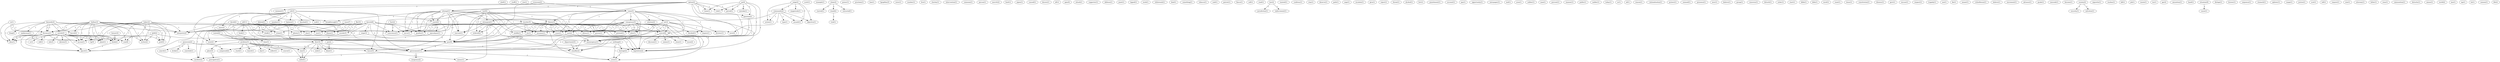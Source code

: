 digraph G {
  shell [ label="shell(1)" ];
  stuff [ label="stuff(1)" ];
  win [ label="win(1)" ];
  kennedy [ label="kennedy(2)" ];
  article [ label="article(3)" ];
  thug [ label="thug(2)" ];
  spokesman [ label="spokesman(1)" ];
  dscomsa [ label="dscomsa(1)" ];
  barrel [ label="barrel(2)" ];
  dscomsa [ label="dscomsa(1)" ];
  desy [ label="desy(1)" ];
  interprets [ label="interprets(2)" ];
  gun [ label="gun(9)" ];
  problem [ label="problem(3)" ];
  bunch [ label="bunch(1)" ];
  place [ label="place(3)" ];
  day [ label="day(1)" ];
  collect [ label="collect(1)" ];
  course [ label="course(1)" ];
  stack [ label="stack(1)" ];
  government [ label="government(11)" ];
  scott [ label="scott(1)" ];
  example [ label="example(1)" ];
  claim [ label="claim(2)" ];
  started [ label="started(1)" ];
  stand [ label="stand(2)" ];
  retracted [ label="retracted(1)" ];
  power [ label="power(1)" ];
  murder [ label="murder(1)" ];
  suicide [ label="suicide(3)" ];
  control [ label="control(4)" ];
  ordered [ label="ordered(2)" ];
  alow [ label="alow(1)" ];
  scare [ label="scare(1)" ];
  sort [ label="sort(2)" ];
  legislation [ label="legislation(2)" ];
  conscience [ label="conscience(1)" ];
  proclaim [ label="proclaim(1)" ];
  put [ label="put(2)" ];
  blaze [ label="blaze(1)" ];
  ban [ label="ban(1)" ];
  hpopdlau [ label="hpopdlau(3)" ];
  rests [ label="rests(1)" ];
  number [ label="number(1)" ];
  live [ label="live(1)" ];
  chorley [ label="chorley(1)" ];
  intervention [ label="intervention(1)" ];
  someone [ label="someone(1)" ];
  person [ label="person(1)" ];
  option [ label="option(2)" ];
  moment [ label="moment(1)" ];
  attempt [ label="attempt(1)" ];
  breakthrough [ label="breakthrough(1)" ];
  team [ label="team(1)" ];
  risk [ label="risk(1)" ];
  period [ label="period(1)" ];
  attempt [ label="attempt(1)" ];
  question [ label="question(2)" ];
  standby [ label="standby(2)" ];
  emmergency [ label="emmergency(1)" ];
  merritt [ label="merritt(2)" ];
  fault [ label="fault(1)" ];
  pipex [ label="pipex(1)" ];
  caused [ label="caused(1)" ];
  dxcern [ label="dxcern(1)" ];
  aft [ label="aft(1)" ];
  apm [ label="apm(4)" ];
  attack [ label="attack(1)" ];
  murder [ label="murder(5)" ];
  ranch [ label="ranch(4)" ];
  warrant [ label="warrant(1)" ];
  gunfire [ label="gunfire(1)" ];
  serve [ label="serve(1)" ];
  supporter [ label="supporter(1)" ];
  defense [ label="defense(1)" ];
  janet [ label="janet(1)" ];
  tipped [ label="tipped(1)" ];
  cult [ label="cult(3)" ];
  deleted [ label="deleted(1)" ];
  mass [ label="mass(2)" ];
  fire [ label="fire(10)" ];
  member [ label="member(1)" ];
  lantern [ label="lantern(1)" ];
  house [ label="house(5)" ];
  knocked [ label="knocked(1)" ];
  wall [ label="wall(1)" ];
  went [ label="went(2)" ];
  work [ label="work(1)" ];
  sc [ label="sc(1)" ];
  sdd [ label="sdd(1)" ];
  edu [ label="edu(3)" ];
  okstate [ label="okstate(3)" ];
  hp [ label="hp(5)" ];
  think [ label="think(2)" ];
  com [ label="com(6)" ];
  uknet [ label="uknet(1)" ];
  hpscit [ label="hpscit(1)" ];
  mcsun [ label="mcsun(1)" ];
  writes [ label="writes(2)" ];
  pwd [ label="pwd(3)" ];
  department [ label="department(3)" ];
  whitewash [ label="whitewash(1)" ];
  deal [ label="deal(1)" ];
  something [ label="something(1)" ];
  tobacco [ label="tobacco(1)" ];
  raid [ label="raid(1)" ];
  patriot [ label="patriot(1)" ];
  fiasco [ label="fiasco(1)" ];
  call [ label="call(1)" ];
  read [ label="read(1)" ];
  law [ label="law(2)" ];
  jurisdiction [ label="jurisdiction(1)" ];
  enforcement [ label="enforcement(1)" ];
  wanted [ label="wanted(1)" ];
  posession [ label="posession(2)" ];
  broke [ label="broke(1)" ];
  conclude [ label="conclude(1)" ];
  search [ label="search(1)" ];
  compound [ label="compound(2)" ];
  confirms [ label="confirms(1)" ];
  stay [ label="stay(1)" ];
  go [ label="go(4)" ];
  mistake [ label="mistake(1)" ];
  deserve [ label="deserve(1)" ];
  everyone [ label="everyone(2)" ];
  come [ label="come(3)" ];
  means [ label="means(1)" ];
  path [ label="path(1)" ];
  seige [ label="seige(2)" ];
  magintude [ label="magintude(1)" ];
  commando [ label="commando(2)" ];
  assault [ label="assault(1)" ];
  action [ label="action(1)" ];
  objective [ label="objective(1)" ];
  segz [ label="segz(1)" ];
  escalate [ label="escalate(1)" ];
  give [ label="give(1)" ];
  apocalypse [ label="apocalypse(1)" ];
  waited [ label="waited(2)" ];
  way [ label="way(3)" ];
  time [ label="time(3)" ];
  called [ label="called(1)" ];
  reject [ label="reject(1)" ];
  threat [ label="threat(1)" ];
  alcohol [ label="alcohol(1)" ];
  fort [ label="fort(1)" ];
  punishment [ label="punishment(1)" ];
  account [ label="account(1)" ];
  pay [ label="pay(1)" ];
  hallam [ label="hallam(3)" ];
  opportunity [ label="opportunity(1)" ];
  newspaper [ label="newspaper(1)" ];
  end [ label="end(1)" ];
  area [ label="area(1)" ];
  prerogative [ label="prerogative(1)" ];
  mile [ label="mile(1)" ];
  re [ label="re(1)" ];
  nothing [ label="nothing(2)" ];
  hostage [ label="hostage(2)" ];
  crisis [ label="crisis(1)" ];
  caliber [ label="caliber(1)" ];
  man [ label="man(1)" ];
  prevent [ label="prevent(1)" ];
  manner [ label="manner(1)" ];
  solution [ label="solution(2)" ];
  set [ label="set(3)" ];
  conspiracy [ label="conspiracy(3)" ];
  decided [ label="decided(1)" ];
  theory [ label="theory(3)" ];
  public [ label="public(1)" ];
  sadder [ label="sadder(1)" ];
  today [ label="today(1)" ];
  ss [ label="ss(1)" ];
  ed [ label="ed(1)" ];
  reason [ label="reason(1)" ];
  trial [ label="trial(1)" ];
  rationalisation [ label="rationalisation(1)" ];
  protect [ label="protect(1)" ];
  seemed [ label="seemed(1)" ];
  presence [ label="presence(1)" ];
  mwr [ label="mwr(1)" ];
  beleive [ label="beleive(1)" ];
  type [ label="type(1)" ];
  attempted [ label="attempted(1)" ];
  save [ label="save(2)" ];
  empire [ label="empire(1)" ];
  dictator [ label="dictator(1)" ];
  lawyer [ label="lawyer(2)" ];
  group [ label="group(1)" ];
  concerns [ label="concerns(1)" ];
  disturb [ label="disturb(1)" ];
  apocalypse [ label="apocalypse(1)" ];
  order [ label="order(1)" ];
  etc [ label="etc(1)" ];
  allows [ label="allows(1)" ];
  proves [ label="proves(1)" ];
  assumes [ label="assumes(1)" ];
  pretend [ label="pretend(1)" ];
  middle [ label="middle(1)" ];
  baker [ label="baker(2)" ];
  start [ label="start(1)" ];
  bible [ label="bible(1)" ];
  didn [ label="didn(1)" ];
  david [ label="david(2)" ];
  chalk [ label="chalk(1)" ];
  crime [ label="crime(1)" ];
  incident [ label="incident(2)" ];
  word [ label="word(1)" ];
  want [ label="want(1)" ];
  batf [ label="batf(4)" ];
  texas [ label="texas(1)" ];
  discount [ label="discount(1)" ];
  seems [ label="seems(1)" ];
  story [ label="story(1)" ];
  issue [ label="issue(2)" ];
  constitution [ label="constitution(1)" ];
  dismiss [ label="dismiss(1)" ];
  govt [ label="govt(1)" ];
  excuse [ label="excuse(1)" ];
  respect [ label="respect(1)" ];
  tragedy [ label="tragedy(1)" ];
  use [ label="use(1)" ];
  die [ label="die(1)" ];
  meant [ label="meant(1)" ];
  schoolhouse [ label="schoolhouse(1)" ];
  believe [ label="believe(1)" ];
  movement [ label="movement(1)" ];
  advance [ label="advance(1)" ];
  grade [ label="grade(1)" ];
  messiah [ label="messiah(1)" ];
  become [ label="become(1)" ];
  society [ label="society(2)" ];
  security [ label="security(1)" ];
  salvation [ label="salvation(1)" ];
  cigarette [ label="cigarette(1)" ];
  fact [ label="fact(2)" ];
  wackos [ label="wackos(1)" ];
  kill [ label="kill(1)" ];
  job [ label="job(1)" ];
  waste [ label="waste(1)" ];
  try [ label="try(1)" ];
  apr [ label="apr(2)" ];
  amunition [ label="amunition(1)" ];
  hand [ label="hand(1)" ];
  situation [ label="situation(4)" ];
  cause [ label="cause(1)" ];
  disloge [ label="disloge(1)" ];
  brewer [ label="brewer(1)" ];
  atf [ label="atf(11)" ];
  hook [ label="hook(1)" ];
  plenty [ label="plenty(1)" ];
  rest [ label="rest(1)" ];
  blame [ label="blame(1)" ];
  don [ label="don(1)" ];
  sequence [ label="sequence(1)" ];
  stomach [ label="stomach(1)" ];
  splinter [ label="splinter(1)" ];
  range [ label="range(1)" ];
  koresh [ label="koresh(6)" ];
  siege [ label="siege(3)" ];
  justice [ label="justice(1)" ];
  scot [ label="scot(1)" ];
  tell [ label="tell(1)" ];
  require [ label="require(1)" ];
  size [ label="size(1)" ];
  phill [ label="phill(2)" ];
  attorney [ label="attorney(1)" ];
  hitler [ label="hitler(1)" ];
  reno [ label="reno(1)" ];
  ammunition [ label="ammunition(1)" ];
  disturbs [ label="disturbs(1)" ];
  ammo [ label="ammo(1)" ];
  world [ label="world(2)" ];
  fbi [ label="fbi(10)" ];
  weaponry [ label="weaponry(2)" ];
  imo [ label="imo(1)" ];
  waco [ label="waco(7)" ];
  mp [ label="mp(1)" ];
  lot [ label="lot(1)" ];
  cannon [ label="cannon(1)" ];
  life [ label="life(2)" ];
  kennedy -> article [ label="1" ];
  kennedy -> thug [ label="1" ];
  kennedy -> spokesman [ label="1" ];
  kennedy -> dscomsa [ label="1" ];
  kennedy -> barrel [ label="1" ];
  kennedy -> dscomsa [ label="1" ];
  kennedy -> desy [ label="1" ];
  kennedy -> interprets [ label="1" ];
  kennedy -> gun [ label="1" ];
  problem -> bunch [ label="1" ];
  problem -> place [ label="1" ];
  problem -> day [ label="2" ];
  problem -> collect [ label="1" ];
  problem -> course [ label="1" ];
  problem -> stack [ label="1" ];
  problem -> government [ label="2" ];
  claim -> started [ label="1" ];
  claim -> stand [ label="1" ];
  claim -> retracted [ label="1" ];
  murder -> suicide [ label="1" ];
  murder -> control [ label="1" ];
  murder -> ordered [ label="1" ];
  murder -> alow [ label="1" ];
  murder -> scare [ label="1" ];
  murder -> sort [ label="1" ];
  murder -> gun [ label="1" ];
  murder -> legislation [ label="1" ];
  murder -> conscience [ label="1" ];
  put -> blaze [ label="1" ];
  option -> moment [ label="1" ];
  option -> attempt [ label="1" ];
  option -> breakthrough [ label="1" ];
  option -> team [ label="1" ];
  option -> risk [ label="1" ];
  option -> period [ label="1" ];
  option -> attempt [ label="1" ];
  option -> question [ label="1" ];
  option -> standby [ label="1" ];
  option -> sort [ label="1" ];
  option -> emmergency [ label="1" ];
  attempt -> breakthrough [ label="1" ];
  attempt -> murder [ label="1" ];
  attempt -> ranch [ label="1" ];
  attempt -> warrant [ label="1" ];
  attempt -> sort [ label="1" ];
  attempt -> gunfire [ label="1" ];
  attempt -> serve [ label="1" ];
  cult -> deleted [ label="1" ];
  cult -> suicide [ label="1" ];
  cult -> mass [ label="1" ];
  cult -> fire [ label="1" ];
  cult -> member [ label="1" ];
  cult -> ranch [ label="1" ];
  cult -> lantern [ label="1" ];
  cult -> house [ label="1" ];
  cult -> knocked [ label="1" ];
  cult -> wall [ label="1" ];
  cult -> went [ label="1" ];
  article -> sc [ label="2" ];
  article -> sdd [ label="2" ];
  article -> edu [ label="2" ];
  article -> okstate [ label="2" ];
  article -> hp [ label="2" ];
  article -> think [ label="2" ];
  article -> com [ label="2" ];
  article -> uknet [ label="2" ];
  article -> hpscit [ label="2" ];
  article -> desy [ label="1" ];
  article -> mcsun [ label="2" ];
  article -> writes [ label="2" ];
  article -> pwd [ label="2" ];
  department -> standby [ label="1" ];
  law -> jurisdiction [ label="1" ];
  law -> enforcement [ label="1" ];
  posession -> broke [ label="1" ];
  posession -> conclude [ label="1" ];
  posession -> search [ label="1" ];
  posession -> compound [ label="1" ];
  posession -> government [ label="1" ];
  go -> team [ label="1" ];
  go -> risk [ label="1" ];
  go -> period [ label="1" ];
  go -> question [ label="1" ];
  go -> standby [ label="1" ];
  go -> mistake [ label="2" ];
  go -> emmergency [ label="1" ];
  everyone -> come [ label="1" ];
  everyone -> means [ label="1" ];
  seige -> magintude [ label="1" ];
  seige -> commando [ label="1" ];
  seige -> assault [ label="1" ];
  seige -> action [ label="1" ];
  seige -> objective [ label="1" ];
  apocalypse -> fire [ label="1" ];
  waited -> way [ label="1" ];
  waited -> time [ label="1" ];
  waited -> called [ label="1" ];
  suicide -> time [ label="1" ];
  mass -> time [ label="1" ];
  murder -> control [ label="1" ];
  murder -> ordered [ label="1" ];
  murder -> alow [ label="1" ];
  murder -> scare [ label="1" ];
  murder -> sort [ label="1" ];
  murder -> gun [ label="1" ];
  murder -> legislation [ label="1" ];
  murder -> conscience [ label="1" ];
  hallam -> dscomsa [ label="2" ];
  hallam -> barrel [ label="1" ];
  hallam -> hp [ label="1" ];
  hallam -> think [ label="1" ];
  hallam -> com [ label="1" ];
  hallam -> uknet [ label="1" ];
  hallam -> dscomsa [ label="2" ];
  hallam -> hpscit [ label="1" ];
  hallam -> desy [ label="1" ];
  hallam -> interprets [ label="1" ];
  hallam -> mcsun [ label="1" ];
  hallam -> gun [ label="1" ];
  hallam -> writes [ label="1" ];
  hallam -> pwd [ label="1" ];
  place -> prerogative [ label="1" ];
  fire -> compound [ label="1" ];
  fire -> mile [ label="1" ];
  fire -> blaze [ label="1" ];
  fire -> way [ label="2" ];
  fire -> house [ label="1" ];
  fire -> standby [ label="1" ];
  fire -> called [ label="2" ];
  re -> dscomsa [ label="1" ];
  re -> dscomsa [ label="1" ];
  re -> desy [ label="1" ];
  nothing -> hostage [ label="1" ];
  nothing -> government [ label="1" ];
  nothing -> crisis [ label="1" ];
  attempt -> ranch [ label="1" ];
  attempt -> warrant [ label="1" ];
  attempt -> sort [ label="1" ];
  attempt -> gunfire [ label="1" ];
  attempt -> serve [ label="1" ];
  come -> solution [ label="1" ];
  come -> set [ label="1" ];
  come -> conspiracy [ label="1" ];
  come -> control [ label="1" ];
  come -> decided [ label="1" ];
  come -> theory [ label="1" ];
  come -> alow [ label="1" ];
  come -> scare [ label="1" ];
  come -> sort [ label="1" ];
  come -> gun [ label="1" ];
  come -> legislation [ label="1" ];
  come -> government [ label="1" ];
  stand -> trial [ label="1" ];
  dscomsa -> think [ label="1" ];
  dscomsa -> uknet [ label="1" ];
  dscomsa -> hpscit [ label="1" ];
  dscomsa -> desy [ label="2" ];
  dscomsa -> mcsun [ label="1" ];
  commando -> type [ label="1" ];
  commando -> attempted [ label="1" ];
  commando -> save [ label="1" ];
  commando -> assault [ label="1" ];
  commando -> action [ label="1" ];
  commando -> objective [ label="1" ];
  set -> control [ label="2" ];
  set -> alow [ label="2" ];
  set -> scare [ label="2" ];
  set -> sort [ label="2" ];
  set -> empire [ label="1" ];
  set -> gun [ label="2" ];
  set -> legislation [ label="2" ];
  set -> dictator [ label="1" ];
  lawyer -> think [ label="1" ];
  way -> called [ label="1" ];
  ranch -> apocalypse [ label="2" ];
  ranch -> house [ label="2" ];
  ranch -> gunfire [ label="1" ];
  question -> standby [ label="1" ];
  question -> emmergency [ label="1" ];
  conspiracy -> hostage [ label="1" ];
  conspiracy -> control [ label="1" ];
  conspiracy -> decided [ label="1" ];
  conspiracy -> etc [ label="1" ];
  conspiracy -> allows [ label="1" ];
  conspiracy -> alow [ label="1" ];
  conspiracy -> scare [ label="1" ];
  conspiracy -> proves [ label="1" ];
  conspiracy -> assumes [ label="1" ];
  conspiracy -> sort [ label="1" ];
  conspiracy -> pretend [ label="1" ];
  conspiracy -> gun [ label="1" ];
  conspiracy -> legislation [ label="1" ];
  conspiracy -> middle [ label="1" ];
  conspiracy -> government [ label="1" ];
  conspiracy -> crisis [ label="1" ];
  baker -> think [ label="1" ];
  baker -> com [ label="1" ];
  baker -> uknet [ label="1" ];
  baker -> dscomsa [ label="1" ];
  baker -> hpscit [ label="1" ];
  baker -> interprets [ label="1" ];
  baker -> mcsun [ label="1" ];
  baker -> gun [ label="1" ];
  baker -> writes [ label="1" ];
  baker -> pwd [ label="1" ];
  think -> hpscit [ label="1" ];
  david -> chalk [ label="1" ];
  david -> interprets [ label="1" ];
  david -> gun [ label="1" ];
  david -> government [ label="1" ];
  david -> crime [ label="1" ];
  david -> incident [ label="1" ];
  hostage -> crisis [ label="1" ];
  batf -> attempted [ label="1" ];
  batf -> theory [ label="1" ];
  batf -> warrant [ label="1" ];
  batf -> etc [ label="1" ];
  batf -> ordered [ label="1" ];
  batf -> assumes [ label="1" ];
  batf -> gun [ label="1" ];
  batf -> middle [ label="1" ];
  batf -> gunfire [ label="1" ];
  batf -> serve [ label="1" ];
  control -> discount [ label="1" ];
  control -> seems [ label="1" ];
  control -> story [ label="1" ];
  control -> issue [ label="1" ];
  control -> legislation [ label="2" ];
  control -> government [ label="2" ];
  dscomsa -> hpscit [ label="1" ];
  dscomsa -> desy [ label="2" ];
  dscomsa -> mcsun [ label="1" ];
  attempted -> warrant [ label="1" ];
  attempted -> save [ label="1" ];
  attempted -> gunfire [ label="1" ];
  attempted -> serve [ label="1" ];
  house -> means [ label="1" ];
  theory -> etc [ label="1" ];
  theory -> allows [ label="1" ];
  theory -> alow [ label="1" ];
  theory -> scare [ label="1" ];
  theory -> proves [ label="1" ];
  theory -> assumes [ label="1" ];
  theory -> sort [ label="1" ];
  theory -> pretend [ label="1" ];
  theory -> gun [ label="1" ];
  theory -> legislation [ label="1" ];
  theory -> middle [ label="1" ];
  theory -> government [ label="1" ];
  theory -> crisis [ label="1" ];
  society -> security [ label="1" ];
  society -> salvation [ label="1" ];
  fact -> conscience [ label="1" ];
  situation -> cause [ label="1" ];
  atf -> hook [ label="1" ];
  atf -> plenty [ label="1" ];
  atf -> interprets [ label="2" ];
  atf -> gun [ label="2" ];
  atf -> conscience [ label="1" ];
  atf -> rest [ label="1" ];
  atf -> blame [ label="1" ];
  atf -> crime [ label="1" ];
  atf -> don [ label="2" ];
  koresh -> standby [ label="1" ];
  koresh -> chalk [ label="1" ];
  koresh -> plenty [ label="1" ];
  koresh -> interprets [ label="1" ];
  koresh -> gun [ label="2" ];
  koresh -> conscience [ label="1" ];
  koresh -> siege [ label="2" ];
  koresh -> rest [ label="1" ];
  koresh -> went [ label="1" ];
  koresh -> government [ label="1" ];
  koresh -> blame [ label="1" ];
  koresh -> crime [ label="1" ];
  koresh -> gunfire [ label="1" ];
  koresh -> serve [ label="1" ];
  koresh -> incident [ label="1" ];
  koresh -> emmergency [ label="1" ];
  phill -> mcsun [ label="1" ];
  phill -> gun [ label="1" ];
  phill -> writes [ label="1" ];
  phill -> pwd [ label="1" ];
  sort -> gun [ label="1" ];
  sort -> legislation [ label="1" ];
  gun -> legislation [ label="2" ];
  gun -> government [ label="2" ];
  siege -> went [ label="2" ];
  siege -> emmergency [ label="1" ];
  fbi -> blame [ label="1" ];
  fbi -> don [ label="2" ];
  government -> crisis [ label="1" ];
  government -> weaponry [ label="1" ];
  government -> incident [ label="1" ];
  waco -> don [ label="1" ];
  waco -> incident [ label="1" ];
}
